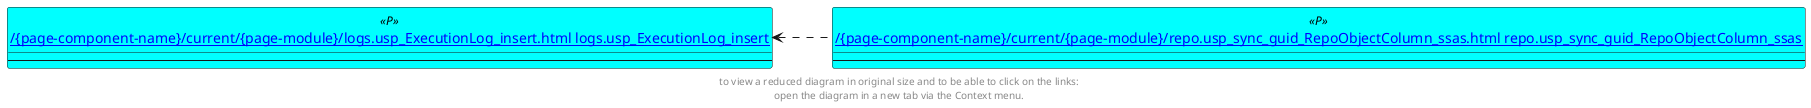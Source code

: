 @startuml
left to right direction
'top to bottom direction
hide circle
'avoide "." issues:
set namespaceSeparator none


skinparam class {
  BackgroundColor White
  BackgroundColor<<FN>> Yellow
  BackgroundColor<<FS>> Yellow
  BackgroundColor<<FT>> LightGray
  BackgroundColor<<IF>> Yellow
  BackgroundColor<<IS>> Yellow
  BackgroundColor<<P>> Aqua
  BackgroundColor<<PC>> Aqua
  BackgroundColor<<SN>> Yellow
  BackgroundColor<<SO>> SlateBlue
  BackgroundColor<<TF>> LightGray
  BackgroundColor<<TR>> Tomato
  BackgroundColor<<U>> White
  BackgroundColor<<V>> WhiteSmoke
  BackgroundColor<<X>> Aqua
}


entity "[[{site-url}/{page-component-name}/current/{page-module}/logs.usp_ExecutionLog_insert.html logs.usp_ExecutionLog_insert]]" as logs.usp_ExecutionLog_insert << P >> {
  --
}

entity "[[{site-url}/{page-component-name}/current/{page-module}/repo.usp_sync_guid_RepoObjectColumn_ssas.html repo.usp_sync_guid_RepoObjectColumn_ssas]]" as repo.usp_sync_guid_RepoObjectColumn_ssas << P >> {
  --
}

logs.usp_ExecutionLog_insert <.. repo.usp_sync_guid_RepoObjectColumn_ssas
footer
to view a reduced diagram in original size and to be able to click on the links:
open the diagram in a new tab via the Context menu.
end footer

@enduml


